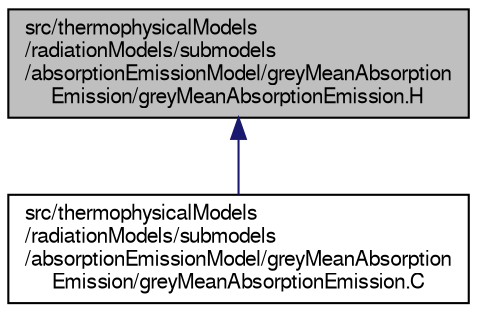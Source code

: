 digraph "src/thermophysicalModels/radiationModels/submodels/absorptionEmissionModel/greyMeanAbsorptionEmission/greyMeanAbsorptionEmission.H"
{
  bgcolor="transparent";
  edge [fontname="FreeSans",fontsize="10",labelfontname="FreeSans",labelfontsize="10"];
  node [fontname="FreeSans",fontsize="10",shape=record];
  Node308 [label="src/thermophysicalModels\l/radiationModels/submodels\l/absorptionEmissionModel/greyMeanAbsorption\lEmission/greyMeanAbsorptionEmission.H",height=0.2,width=0.4,color="black", fillcolor="grey75", style="filled", fontcolor="black"];
  Node308 -> Node309 [dir="back",color="midnightblue",fontsize="10",style="solid",fontname="FreeSans"];
  Node309 [label="src/thermophysicalModels\l/radiationModels/submodels\l/absorptionEmissionModel/greyMeanAbsorption\lEmission/greyMeanAbsorptionEmission.C",height=0.2,width=0.4,color="black",URL="$a16040.html"];
}
